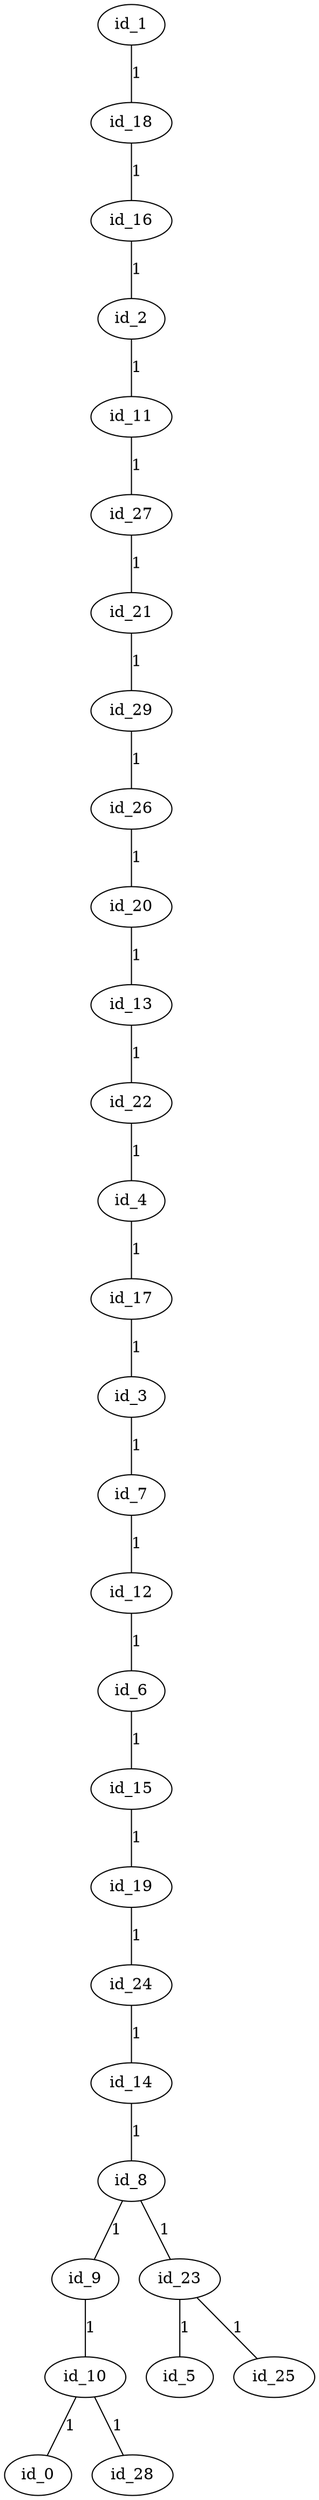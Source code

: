 graph GR{
id_0;
id_1;
id_2;
id_3;
id_4;
id_5;
id_6;
id_7;
id_8;
id_9;
id_10;
id_11;
id_12;
id_13;
id_14;
id_15;
id_16;
id_17;
id_18;
id_19;
id_20;
id_21;
id_22;
id_23;
id_24;
id_25;
id_26;
id_27;
id_28;
id_29;
id_1--id_18[label=1];
id_18--id_16[label=1];
id_16--id_2[label=1];
id_2--id_11[label=1];
id_11--id_27[label=1];
id_27--id_21[label=1];
id_21--id_29[label=1];
id_29--id_26[label=1];
id_26--id_20[label=1];
id_20--id_13[label=1];
id_13--id_22[label=1];
id_22--id_4[label=1];
id_4--id_17[label=1];
id_17--id_3[label=1];
id_3--id_7[label=1];
id_7--id_12[label=1];
id_12--id_6[label=1];
id_6--id_15[label=1];
id_15--id_19[label=1];
id_19--id_24[label=1];
id_24--id_14[label=1];
id_14--id_8[label=1];
id_8--id_23[label=1];
id_23--id_25[label=1];
id_23--id_5[label=1];
id_8--id_9[label=1];
id_9--id_10[label=1];
id_10--id_28[label=1];
id_10--id_0[label=1];
}